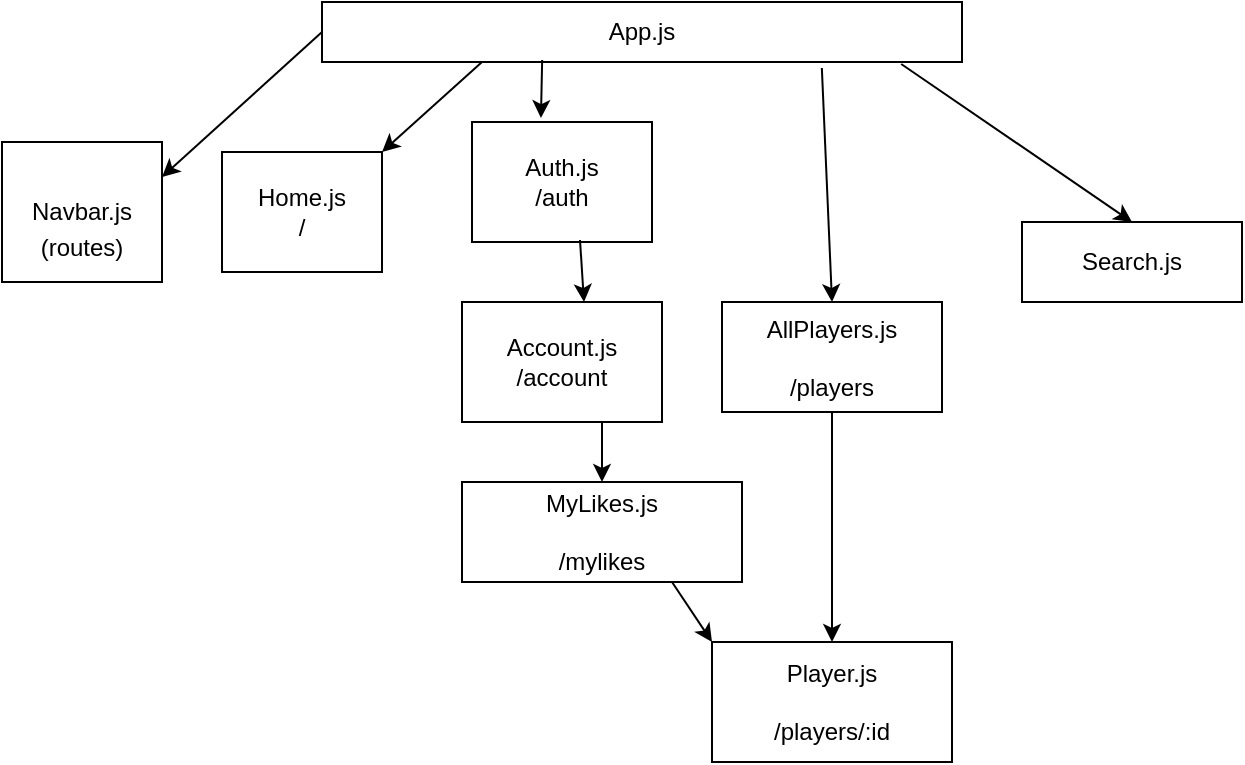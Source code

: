 <mxfile>
    <diagram id="LTA-BuEfr2JE6jtGIrHH" name="Page-1">
        <mxGraphModel dx="780" dy="420" grid="1" gridSize="10" guides="1" tooltips="1" connect="1" arrows="1" fold="1" page="1" pageScale="1" pageWidth="850" pageHeight="1100" math="0" shadow="0">
            <root>
                <mxCell id="0"/>
                <mxCell id="1" parent="0"/>
                <mxCell id="2" value="App.js" style="whiteSpace=wrap;html=1;" parent="1" vertex="1">
                    <mxGeometry x="230" y="10" width="320" height="30" as="geometry"/>
                </mxCell>
                <mxCell id="3" value="Navbar.js" style="whiteSpace=wrap;html=1;" parent="1" vertex="1">
                    <mxGeometry x="70" y="80" width="80" height="70" as="geometry"/>
                </mxCell>
                <mxCell id="4" value="Home.js&lt;br&gt;/" style="whiteSpace=wrap;html=1;" parent="1" vertex="1">
                    <mxGeometry x="180" y="85" width="80" height="60" as="geometry"/>
                </mxCell>
                <mxCell id="5" value="Account.js&lt;br&gt;/account" style="whiteSpace=wrap;html=1;" parent="1" vertex="1">
                    <mxGeometry x="300" y="160" width="100" height="60" as="geometry"/>
                </mxCell>
                <mxCell id="57" style="edgeStyle=none;html=1;exitX=0.75;exitY=1;exitDx=0;exitDy=0;entryX=0;entryY=0;entryDx=0;entryDy=0;" edge="1" parent="1" source="6" target="32">
                    <mxGeometry relative="1" as="geometry"/>
                </mxCell>
                <object label="MyLikes.js&lt;br&gt;&lt;br&gt;/mylikes" hedietLinkedDataV1_path="../README.md" hedietLinkedDataV1_start_col_x-num="0" hedietLinkedDataV1_start_line_x-num="0" hedietLinkedDataV1_end_col_x-num="0" hedietLinkedDataV1_end_line_x-num="0" id="6">
                    <mxCell style="whiteSpace=wrap;html=1;" parent="1" vertex="1">
                        <mxGeometry x="300" y="250" width="140" height="50" as="geometry"/>
                    </mxCell>
                </object>
                <mxCell id="12" value="Auth.js&lt;br&gt;/auth" style="whiteSpace=wrap;html=1;" parent="1" vertex="1">
                    <mxGeometry x="305" y="70" width="90" height="60" as="geometry"/>
                </mxCell>
                <mxCell id="14" value="(routes)" style="text;html=1;strokeColor=none;fillColor=none;align=center;verticalAlign=middle;whiteSpace=wrap;rounded=0;" parent="1" vertex="1">
                    <mxGeometry x="80" y="117.5" width="60" height="30" as="geometry"/>
                </mxCell>
                <mxCell id="16" value="" style="endArrow=classic;html=1;exitX=0;exitY=0.5;exitDx=0;exitDy=0;entryX=1;entryY=0.25;entryDx=0;entryDy=0;" parent="1" source="2" target="3" edge="1">
                    <mxGeometry width="50" height="50" relative="1" as="geometry">
                        <mxPoint x="150" y="40" as="sourcePoint"/>
                        <mxPoint x="90" y="80" as="targetPoint"/>
                    </mxGeometry>
                </mxCell>
                <mxCell id="17" value="" style="endArrow=classic;html=1;entryX=1;entryY=0;entryDx=0;entryDy=0;exitX=0.25;exitY=1;exitDx=0;exitDy=0;" parent="1" source="2" target="4" edge="1">
                    <mxGeometry width="50" height="50" relative="1" as="geometry">
                        <mxPoint x="190" y="50" as="sourcePoint"/>
                        <mxPoint x="160" y="80" as="targetPoint"/>
                    </mxGeometry>
                </mxCell>
                <mxCell id="19" value="" style="endArrow=classic;html=1;entryX=0.61;entryY=0;entryDx=0;entryDy=0;entryPerimeter=0;exitX=0.6;exitY=0.983;exitDx=0;exitDy=0;exitPerimeter=0;" parent="1" target="5" edge="1" source="12">
                    <mxGeometry width="50" height="50" relative="1" as="geometry">
                        <mxPoint x="324" y="150" as="sourcePoint"/>
                        <mxPoint x="200" y="190" as="targetPoint"/>
                    </mxGeometry>
                </mxCell>
                <mxCell id="20" value="" style="endArrow=classic;html=1;entryX=0.5;entryY=0;entryDx=0;entryDy=0;" parent="1" target="6" edge="1">
                    <mxGeometry width="50" height="50" relative="1" as="geometry">
                        <mxPoint x="370" y="220" as="sourcePoint"/>
                        <mxPoint x="270" y="170" as="targetPoint"/>
                    </mxGeometry>
                </mxCell>
                <mxCell id="32" value="Player.js&lt;br&gt;&lt;br&gt;/players/:id" style="whiteSpace=wrap;html=1;" parent="1" vertex="1">
                    <mxGeometry x="425" y="330" width="120" height="60" as="geometry"/>
                </mxCell>
                <mxCell id="33" value="Search.js" style="whiteSpace=wrap;html=1;" parent="1" vertex="1">
                    <mxGeometry x="580" y="120" width="110" height="40" as="geometry"/>
                </mxCell>
                <mxCell id="34" value="AllPlayers.js&lt;br&gt;&lt;br&gt;/players" style="whiteSpace=wrap;html=1;" parent="1" vertex="1">
                    <mxGeometry x="430" y="160" width="110" height="55" as="geometry"/>
                </mxCell>
                <mxCell id="37" value="" style="endArrow=classic;html=1;entryX=0.383;entryY=-0.033;entryDx=0;entryDy=0;entryPerimeter=0;exitX=0.344;exitY=0.967;exitDx=0;exitDy=0;exitPerimeter=0;" parent="1" source="2" target="12" edge="1">
                    <mxGeometry width="50" height="50" relative="1" as="geometry">
                        <mxPoint x="340" y="50" as="sourcePoint"/>
                        <mxPoint x="480" y="110" as="targetPoint"/>
                    </mxGeometry>
                </mxCell>
                <mxCell id="44" value="" style="endArrow=classic;html=1;entryX=0.5;entryY=0;entryDx=0;entryDy=0;exitX=0.781;exitY=1.1;exitDx=0;exitDy=0;exitPerimeter=0;" parent="1" source="2" target="34" edge="1">
                    <mxGeometry width="50" height="50" relative="1" as="geometry">
                        <mxPoint x="393" y="50" as="sourcePoint"/>
                        <mxPoint x="458" y="145" as="targetPoint"/>
                    </mxGeometry>
                </mxCell>
                <mxCell id="48" value="" style="endArrow=classic;html=1;entryX=0.5;entryY=0;entryDx=0;entryDy=0;exitX=0.905;exitY=1.033;exitDx=0;exitDy=0;exitPerimeter=0;" parent="1" source="2" target="33" edge="1">
                    <mxGeometry width="50" height="50" relative="1" as="geometry">
                        <mxPoint x="530" y="330" as="sourcePoint"/>
                        <mxPoint x="529.5" y="330" as="targetPoint"/>
                    </mxGeometry>
                </mxCell>
                <mxCell id="54" value="" style="endArrow=classic;html=1;entryX=0.5;entryY=0;entryDx=0;entryDy=0;exitX=0.5;exitY=1;exitDx=0;exitDy=0;" parent="1" source="34" target="32" edge="1">
                    <mxGeometry width="50" height="50" relative="1" as="geometry">
                        <mxPoint x="305" y="120" as="sourcePoint"/>
                        <mxPoint x="365.5" y="340.48" as="targetPoint"/>
                        <Array as="points"/>
                    </mxGeometry>
                </mxCell>
            </root>
        </mxGraphModel>
    </diagram>
</mxfile>
